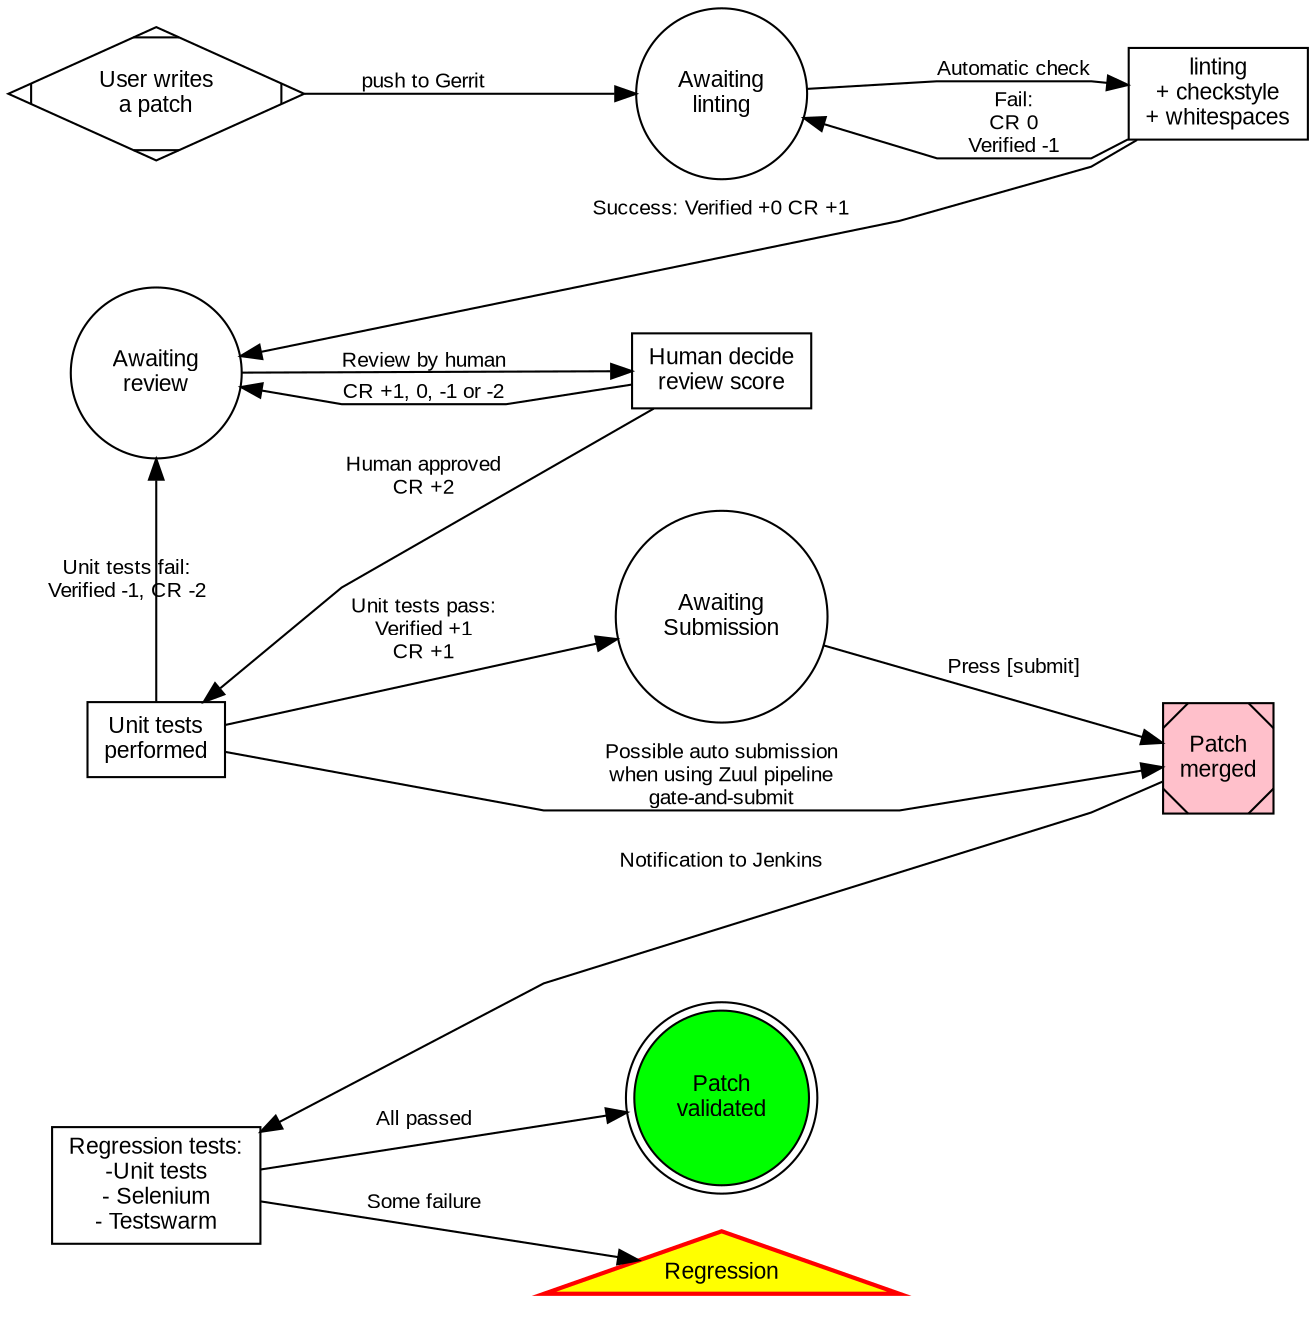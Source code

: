 digraph ci_workflow {

	graph [ fontname=Arial, fontsize=12, splines=polyline ]
	node  [ fontname=Arial, fontsize=11 ]
	edge  [ fontname=Arial, fontsize=10 ]

	// From left to right
    rankdir=LR;
	// Default shape
	node [shape = circle];

	START [shape=Mdiamond label = "User writes\na patch" ];
	WAIT_LINT   [ label = "Awaiting\nlinting" ];
	START -> WAIT_LINT [ label = "push to Gerrit" ]

	WAIT_LINT -> LINT_CHECK [ label = "Automatic check" ];

	LINT_CHECK  [ shape=rect label = "linting\n+ checkstyle\n+ whitespaces" ];
	LINT_CHECK -> WAIT_LINT [ label = "Fail:\nCR 0\nVerified -1" ];
	LINT_CHECK -> LINTED [ label = "Success: Verified +0 CR +1" constraint=false ];

	LINTED [ label = "Awaiting\nreview" ];

	REVIEW [ shape=rect label = "Human decide\nreview score" ];
	LINTED -> REVIEW [ label = "Review by human" ];
	REVIEW -> LINTED [ label = "CR +1, 0, -1 or -2" ];

	UNIT_TESTS [ shape=rect label = "Unit tests\nperformed" ];
	REVIEW -> UNIT_TESTS [ label = "Human approved\nCR +2" constraint=false];

	UNIT_TESTS -> LINTED [ label = "Unit tests fail:\nVerified -1, CR -2" constraint=false];

	UNIT_TESTS -> WAIT_SUBMIT [ label = "Unit tests pass:\nVerified +1\nCR +1" ];

	PATCH_MERGED [
		shape=Msquare
		label = "Patch\nmerged"
		style="filled"
		fillcolor="pink"
	];

	WAIT_SUBMIT -> PATCH_MERGED [ label = "Press [submit]" ];
	WAIT_SUBMIT [ label ="Awaiting\nSubmission" ];

	UNIT_TESTS -> PATCH_MERGED [ label = "Possible auto submission\nwhen using Zuul pipeline\ngate-and-submit"];

	REGRESSION_TESTS [
		shape=rect
		label="Regression tests:\n-Unit tests\n- Selenium\n- Testswarm"
	];
	PATCH_MERGED -> REGRESSION_TESTS [ label="Notification to Jenkins" constraint=false ];

	SUCCESS [
		label="Patch\nvalidated"
		shape=doublecircle
		style="filled"
		fillcolor="green"
	];
	REGRESSION_TESTS -> SUCCESS [ label="All passed" ];

	REGRESSION [
		label="Regression"
		shape=triangle
		style="filled,bold"
		fillcolor="yellow"
		color="red"
	];
	REGRESSION_TESTS -> REGRESSION [ label="Some failure" ];
}
